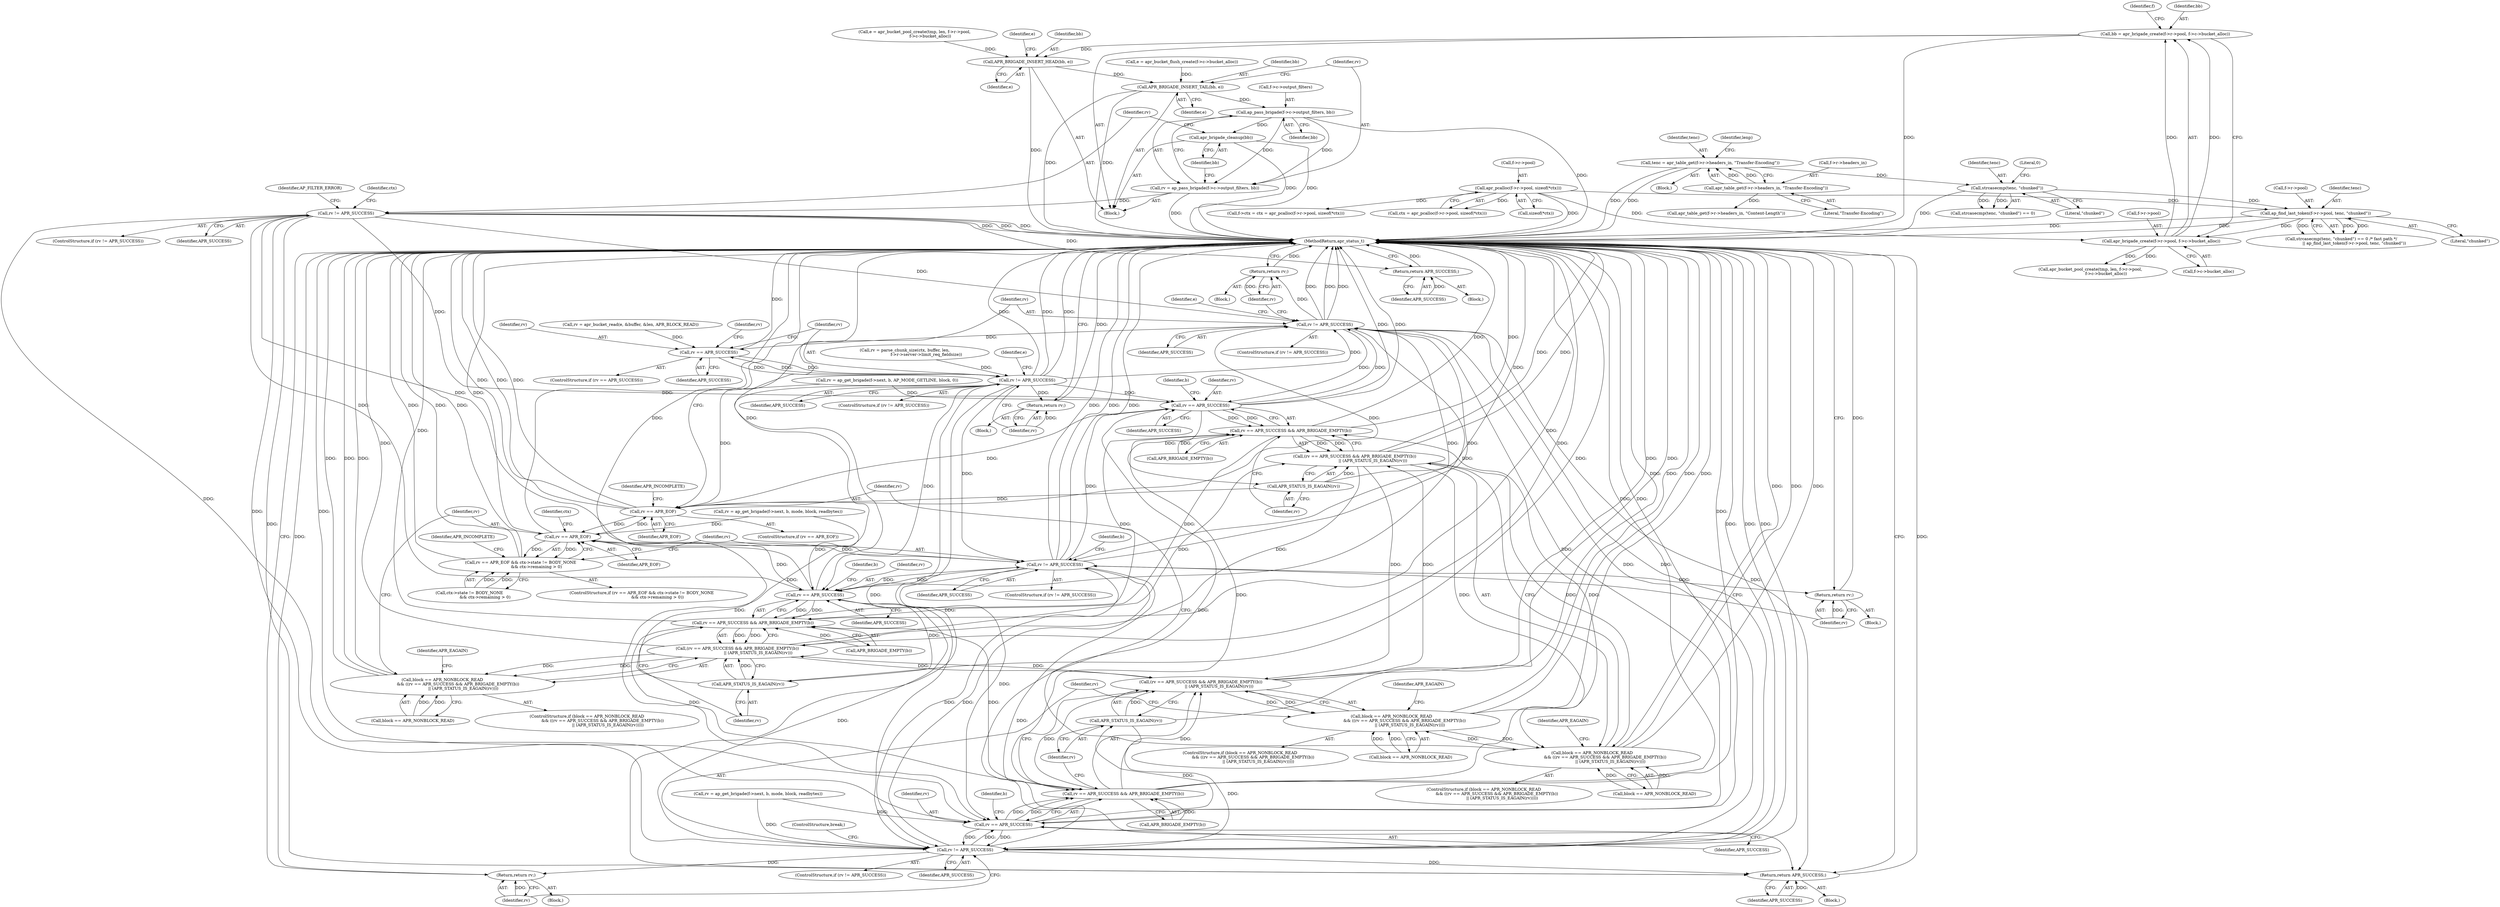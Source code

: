 digraph "0_httpd_e427c41257957b57036d5a549b260b6185d1dd73@API" {
"1000447" [label="(Call,bb = apr_brigade_create(f->r->pool, f->c->bucket_alloc))"];
"1000449" [label="(Call,apr_brigade_create(f->r->pool, f->c->bucket_alloc))"];
"1000253" [label="(Call,ap_find_last_token(f->r->pool, tenc, \"chunked\"))"];
"1000188" [label="(Call,apr_pcalloc(f->r->pool, sizeof(*ctx)))"];
"1000249" [label="(Call,strcasecmp(tenc, \"chunked\"))"];
"1000225" [label="(Call,tenc = apr_table_get(f->r->headers_in, \"Transfer-Encoding\"))"];
"1000227" [label="(Call,apr_table_get(f->r->headers_in, \"Transfer-Encoding\"))"];
"1000489" [label="(Call,APR_BRIGADE_INSERT_HEAD(bb, e))"];
"1000500" [label="(Call,APR_BRIGADE_INSERT_TAIL(bb, e))"];
"1000505" [label="(Call,ap_pass_brigade(f->c->output_filters, bb))"];
"1000503" [label="(Call,rv = ap_pass_brigade(f->c->output_filters, bb))"];
"1000515" [label="(Call,rv != APR_SUCCESS)"];
"1000537" [label="(Return,return APR_SUCCESS;)"];
"1000575" [label="(Call,rv == APR_SUCCESS)"];
"1000574" [label="(Call,rv == APR_SUCCESS && APR_BRIGADE_EMPTY(b))"];
"1000573" [label="(Call,(rv == APR_SUCCESS && APR_BRIGADE_EMPTY(b))\n                            || (APR_STATUS_IS_EAGAIN(rv)))"];
"1000569" [label="(Call,block == APR_NONBLOCK_READ\n                    && ((rv == APR_SUCCESS && APR_BRIGADE_EMPTY(b))\n                            || (APR_STATUS_IS_EAGAIN(rv))))"];
"1000879" [label="(Call,block == APR_NONBLOCK_READ\n                    && ((rv == APR_SUCCESS && APR_BRIGADE_EMPTY(b))\n                            || (APR_STATUS_IS_EAGAIN(rv))))"];
"1000719" [label="(Call,(rv == APR_SUCCESS && APR_BRIGADE_EMPTY(b))\n                                || (APR_STATUS_IS_EAGAIN(rv)))"];
"1000715" [label="(Call,block == APR_NONBLOCK_READ\n                        && ((rv == APR_SUCCESS && APR_BRIGADE_EMPTY(b))\n                                || (APR_STATUS_IS_EAGAIN(rv))))"];
"1000883" [label="(Call,(rv == APR_SUCCESS && APR_BRIGADE_EMPTY(b))\n                            || (APR_STATUS_IS_EAGAIN(rv)))"];
"1000720" [label="(Call,rv == APR_SUCCESS && APR_BRIGADE_EMPTY(b))"];
"1000884" [label="(Call,rv == APR_SUCCESS && APR_BRIGADE_EMPTY(b))"];
"1000580" [label="(Call,APR_STATUS_IS_EAGAIN(rv))"];
"1000586" [label="(Call,rv == APR_EOF)"];
"1000593" [label="(Call,rv != APR_SUCCESS)"];
"1000597" [label="(Return,return rv;)"];
"1000626" [label="(Call,rv == APR_SUCCESS)"];
"1000644" [label="(Call,rv != APR_SUCCESS)"];
"1000648" [label="(Return,return rv;)"];
"1000721" [label="(Call,rv == APR_SUCCESS)"];
"1000726" [label="(Call,APR_STATUS_IS_EAGAIN(rv))"];
"1000733" [label="(Call,rv == APR_EOF)"];
"1000732" [label="(Call,rv == APR_EOF && ctx->state != BODY_NONE\n                        && ctx->remaining > 0)"];
"1000751" [label="(Call,rv != APR_SUCCESS)"];
"1000755" [label="(Return,return rv;)"];
"1000885" [label="(Call,rv == APR_SUCCESS)"];
"1000890" [label="(Call,APR_STATUS_IS_EAGAIN(rv))"];
"1000896" [label="(Call,rv != APR_SUCCESS)"];
"1000900" [label="(Return,return rv;)"];
"1000908" [label="(Return,return APR_SUCCESS;)"];
"1000512" [label="(Call,apr_brigade_cleanup(bb))"];
"1000182" [label="(Call,f->ctx = ctx = apr_pcalloc(f->r->pool, sizeof(*ctx)))"];
"1000714" [label="(ControlStructure,if (block == APR_NONBLOCK_READ\n                        && ((rv == APR_SUCCESS && APR_BRIGADE_EMPTY(b))\n                                || (APR_STATUS_IS_EAGAIN(rv)))))"];
"1000646" [label="(Identifier,APR_SUCCESS)"];
"1000186" [label="(Call,ctx = apr_pcalloc(f->r->pool, sizeof(*ctx)))"];
"1000505" [label="(Call,ap_pass_brigade(f->c->output_filters, bb))"];
"1000591" [label="(Identifier,APR_INCOMPLETE)"];
"1000909" [label="(Identifier,APR_SUCCESS)"];
"1000726" [label="(Call,APR_STATUS_IS_EAGAIN(rv))"];
"1000511" [label="(Identifier,bb)"];
"1000724" [label="(Call,APR_BRIGADE_EMPTY(b))"];
"1000573" [label="(Call,(rv == APR_SUCCESS && APR_BRIGADE_EMPTY(b))\n                            || (APR_STATUS_IS_EAGAIN(rv)))"];
"1000732" [label="(Call,rv == APR_EOF && ctx->state != BODY_NONE\n                        && ctx->remaining > 0)"];
"1000592" [label="(ControlStructure,if (rv != APR_SUCCESS))"];
"1000753" [label="(Identifier,APR_SUCCESS)"];
"1000514" [label="(ControlStructure,if (rv != APR_SUCCESS))"];
"1000228" [label="(Call,f->r->headers_in)"];
"1000233" [label="(Literal,\"Transfer-Encoding\")"];
"1000587" [label="(Identifier,rv)"];
"1000578" [label="(Call,APR_BRIGADE_EMPTY(b))"];
"1000537" [label="(Return,return APR_SUCCESS;)"];
"1000179" [label="(Block,)"];
"1000585" [label="(ControlStructure,if (rv == APR_EOF))"];
"1000463" [label="(Identifier,f)"];
"1000132" [label="(Block,)"];
"1000647" [label="(Block,)"];
"1000447" [label="(Call,bb = apr_brigade_create(f->r->pool, f->c->bucket_alloc))"];
"1000887" [label="(Identifier,APR_SUCCESS)"];
"1000581" [label="(Identifier,rv)"];
"1000236" [label="(Call,apr_table_get(f->r->headers_in, \"Content-Length\"))"];
"1000227" [label="(Call,apr_table_get(f->r->headers_in, \"Transfer-Encoding\"))"];
"1000568" [label="(ControlStructure,if (block == APR_NONBLOCK_READ\n                    && ((rv == APR_SUCCESS && APR_BRIGADE_EMPTY(b))\n                            || (APR_STATUS_IS_EAGAIN(rv)))))"];
"1000512" [label="(Call,apr_brigade_cleanup(bb))"];
"1000755" [label="(Return,return rv;)"];
"1000734" [label="(Identifier,rv)"];
"1000503" [label="(Call,rv = ap_pass_brigade(f->c->output_filters, bb))"];
"1000758" [label="(Identifier,b)"];
"1000897" [label="(Identifier,rv)"];
"1000597" [label="(Return,return rv;)"];
"1000247" [label="(Call,strcasecmp(tenc, \"chunked\") == 0 /* fast path */\n                    || ap_find_last_token(f->r->pool, tenc, \"chunked\"))"];
"1000649" [label="(Identifier,rv)"];
"1000595" [label="(Identifier,APR_SUCCESS)"];
"1000593" [label="(Call,rv != APR_SUCCESS)"];
"1000252" [label="(Literal,0)"];
"1000513" [label="(Identifier,bb)"];
"1000890" [label="(Call,APR_STATUS_IS_EAGAIN(rv))"];
"1000248" [label="(Call,strcasecmp(tenc, \"chunked\") == 0)"];
"1000752" [label="(Identifier,rv)"];
"1000883" [label="(Call,(rv == APR_SUCCESS && APR_BRIGADE_EMPTY(b))\n                            || (APR_STATUS_IS_EAGAIN(rv)))"];
"1000443" [label="(Block,)"];
"1000189" [label="(Call,f->r->pool)"];
"1000251" [label="(Literal,\"chunked\")"];
"1000520" [label="(Identifier,AP_FILTER_ERROR)"];
"1000719" [label="(Call,(rv == APR_SUCCESS && APR_BRIGADE_EMPTY(b))\n                                || (APR_STATUS_IS_EAGAIN(rv)))"];
"1000596" [label="(Block,)"];
"1000626" [label="(Call,rv == APR_SUCCESS)"];
"1000575" [label="(Call,rv == APR_SUCCESS)"];
"1000492" [label="(Call,e = apr_bucket_flush_create(f->c->bucket_alloc))"];
"1000631" [label="(Identifier,rv)"];
"1000489" [label="(Call,APR_BRIGADE_INSERT_HEAD(bb, e))"];
"1000588" [label="(Identifier,APR_EOF)"];
"1000725" [label="(Identifier,b)"];
"1000226" [label="(Identifier,tenc)"];
"1000260" [label="(Literal,\"chunked\")"];
"1000644" [label="(Call,rv != APR_SUCCESS)"];
"1000910" [label="(MethodReturn,apr_status_t)"];
"1000558" [label="(Call,rv = ap_get_brigade(f->next, b, AP_MODE_GETLINE, block, 0))"];
"1000731" [label="(ControlStructure,if (rv == APR_EOF && ctx->state != BODY_NONE\n                        && ctx->remaining > 0))"];
"1000889" [label="(Identifier,b)"];
"1000523" [label="(Identifier,ctx)"];
"1000648" [label="(Return,return rv;)"];
"1000894" [label="(Identifier,APR_EAGAIN)"];
"1000250" [label="(Identifier,tenc)"];
"1000721" [label="(Call,rv == APR_SUCCESS)"];
"1000901" [label="(Identifier,rv)"];
"1000891" [label="(Identifier,rv)"];
"1000490" [label="(Identifier,bb)"];
"1000586" [label="(Call,rv == APR_EOF)"];
"1000491" [label="(Identifier,e)"];
"1000730" [label="(Identifier,APR_EAGAIN)"];
"1000749" [label="(Identifier,APR_INCOMPLETE)"];
"1000448" [label="(Identifier,bb)"];
"1000249" [label="(Call,strcasecmp(tenc, \"chunked\"))"];
"1000517" [label="(Identifier,APR_SUCCESS)"];
"1000600" [label="(Identifier,e)"];
"1000880" [label="(Call,block == APR_NONBLOCK_READ)"];
"1000733" [label="(Call,rv == APR_EOF)"];
"1000574" [label="(Call,rv == APR_SUCCESS && APR_BRIGADE_EMPTY(b))"];
"1000474" [label="(Call,e = apr_bucket_pool_create(tmp, len, f->r->pool,\n                        f->c->bucket_alloc))"];
"1000538" [label="(Identifier,APR_SUCCESS)"];
"1000902" [label="(ControlStructure,break;)"];
"1000449" [label="(Call,apr_brigade_create(f->r->pool, f->c->bucket_alloc))"];
"1000722" [label="(Identifier,rv)"];
"1000888" [label="(Call,APR_BRIGADE_EMPTY(b))"];
"1000885" [label="(Call,rv == APR_SUCCESS)"];
"1000476" [label="(Call,apr_bucket_pool_create(tmp, len, f->r->pool,\n                        f->c->bucket_alloc))"];
"1000253" [label="(Call,ap_find_last_token(f->r->pool, tenc, \"chunked\"))"];
"1000896" [label="(Call,rv != APR_SUCCESS)"];
"1000525" [label="(Block,)"];
"1000704" [label="(Call,rv = ap_get_brigade(f->next, b, mode, block, readbytes))"];
"1000516" [label="(Identifier,rv)"];
"1000908" [label="(Return,return APR_SUCCESS;)"];
"1000715" [label="(Call,block == APR_NONBLOCK_READ\n                        && ((rv == APR_SUCCESS && APR_BRIGADE_EMPTY(b))\n                                || (APR_STATUS_IS_EAGAIN(rv))))"];
"1000259" [label="(Identifier,tenc)"];
"1000886" [label="(Identifier,rv)"];
"1000579" [label="(Identifier,b)"];
"1000756" [label="(Identifier,rv)"];
"1000515" [label="(Call,rv != APR_SUCCESS)"];
"1000569" [label="(Call,block == APR_NONBLOCK_READ\n                    && ((rv == APR_SUCCESS && APR_BRIGADE_EMPTY(b))\n                            || (APR_STATUS_IS_EAGAIN(rv))))"];
"1000254" [label="(Call,f->r->pool)"];
"1000188" [label="(Call,apr_pcalloc(f->r->pool, sizeof(*ctx)))"];
"1000750" [label="(ControlStructure,if (rv != APR_SUCCESS))"];
"1000500" [label="(Call,APR_BRIGADE_INSERT_TAIL(bb, e))"];
"1000570" [label="(Call,block == APR_NONBLOCK_READ)"];
"1000739" [label="(Identifier,ctx)"];
"1000643" [label="(ControlStructure,if (rv != APR_SUCCESS))"];
"1000577" [label="(Identifier,APR_SUCCESS)"];
"1000576" [label="(Identifier,rv)"];
"1000584" [label="(Identifier,APR_EAGAIN)"];
"1000194" [label="(Call,sizeof(*ctx))"];
"1000627" [label="(Identifier,rv)"];
"1000900" [label="(Return,return rv;)"];
"1000628" [label="(Identifier,APR_SUCCESS)"];
"1000868" [label="(Call,rv = ap_get_brigade(f->next, b, mode, block, readbytes))"];
"1000225" [label="(Call,tenc = apr_table_get(f->r->headers_in, \"Transfer-Encoding\"))"];
"1000727" [label="(Identifier,rv)"];
"1000502" [label="(Identifier,e)"];
"1000504" [label="(Identifier,rv)"];
"1000751" [label="(Call,rv != APR_SUCCESS)"];
"1000884" [label="(Call,rv == APR_SUCCESS && APR_BRIGADE_EMPTY(b))"];
"1000898" [label="(Identifier,APR_SUCCESS)"];
"1000716" [label="(Call,block == APR_NONBLOCK_READ)"];
"1000616" [label="(Call,rv = apr_bucket_read(e, &buffer, &len, APR_BLOCK_READ))"];
"1000735" [label="(Identifier,APR_EOF)"];
"1000754" [label="(Block,)"];
"1000879" [label="(Call,block == APR_NONBLOCK_READ\n                    && ((rv == APR_SUCCESS && APR_BRIGADE_EMPTY(b))\n                            || (APR_STATUS_IS_EAGAIN(rv))))"];
"1000501" [label="(Identifier,bb)"];
"1000878" [label="(ControlStructure,if (block == APR_NONBLOCK_READ\n                    && ((rv == APR_SUCCESS && APR_BRIGADE_EMPTY(b))\n                            || (APR_STATUS_IS_EAGAIN(rv)))))"];
"1000895" [label="(ControlStructure,if (rv != APR_SUCCESS))"];
"1000506" [label="(Call,f->c->output_filters)"];
"1000630" [label="(Call,rv = parse_chunk_size(ctx, buffer, len,\n                                 f->r->server->limit_req_fieldsize))"];
"1000235" [label="(Identifier,lenp)"];
"1000580" [label="(Call,APR_STATUS_IS_EAGAIN(rv))"];
"1000723" [label="(Identifier,APR_SUCCESS)"];
"1000493" [label="(Identifier,e)"];
"1000645" [label="(Identifier,rv)"];
"1000450" [label="(Call,f->r->pool)"];
"1000625" [label="(ControlStructure,if (rv == APR_SUCCESS))"];
"1000598" [label="(Identifier,rv)"];
"1000455" [label="(Call,f->c->bucket_alloc)"];
"1000651" [label="(Identifier,e)"];
"1000736" [label="(Call,ctx->state != BODY_NONE\n                        && ctx->remaining > 0)"];
"1000899" [label="(Block,)"];
"1000720" [label="(Call,rv == APR_SUCCESS && APR_BRIGADE_EMPTY(b))"];
"1000594" [label="(Identifier,rv)"];
"1000447" -> "1000443"  [label="AST: "];
"1000447" -> "1000449"  [label="CFG: "];
"1000448" -> "1000447"  [label="AST: "];
"1000449" -> "1000447"  [label="AST: "];
"1000463" -> "1000447"  [label="CFG: "];
"1000447" -> "1000910"  [label="DDG: "];
"1000449" -> "1000447"  [label="DDG: "];
"1000449" -> "1000447"  [label="DDG: "];
"1000447" -> "1000489"  [label="DDG: "];
"1000449" -> "1000455"  [label="CFG: "];
"1000450" -> "1000449"  [label="AST: "];
"1000455" -> "1000449"  [label="AST: "];
"1000253" -> "1000449"  [label="DDG: "];
"1000188" -> "1000449"  [label="DDG: "];
"1000449" -> "1000476"  [label="DDG: "];
"1000449" -> "1000476"  [label="DDG: "];
"1000253" -> "1000247"  [label="AST: "];
"1000253" -> "1000260"  [label="CFG: "];
"1000254" -> "1000253"  [label="AST: "];
"1000259" -> "1000253"  [label="AST: "];
"1000260" -> "1000253"  [label="AST: "];
"1000247" -> "1000253"  [label="CFG: "];
"1000253" -> "1000910"  [label="DDG: "];
"1000253" -> "1000910"  [label="DDG: "];
"1000253" -> "1000247"  [label="DDG: "];
"1000253" -> "1000247"  [label="DDG: "];
"1000253" -> "1000247"  [label="DDG: "];
"1000188" -> "1000253"  [label="DDG: "];
"1000249" -> "1000253"  [label="DDG: "];
"1000188" -> "1000186"  [label="AST: "];
"1000188" -> "1000194"  [label="CFG: "];
"1000189" -> "1000188"  [label="AST: "];
"1000194" -> "1000188"  [label="AST: "];
"1000186" -> "1000188"  [label="CFG: "];
"1000188" -> "1000910"  [label="DDG: "];
"1000188" -> "1000182"  [label="DDG: "];
"1000188" -> "1000186"  [label="DDG: "];
"1000249" -> "1000248"  [label="AST: "];
"1000249" -> "1000251"  [label="CFG: "];
"1000250" -> "1000249"  [label="AST: "];
"1000251" -> "1000249"  [label="AST: "];
"1000252" -> "1000249"  [label="CFG: "];
"1000249" -> "1000910"  [label="DDG: "];
"1000249" -> "1000248"  [label="DDG: "];
"1000249" -> "1000248"  [label="DDG: "];
"1000225" -> "1000249"  [label="DDG: "];
"1000225" -> "1000179"  [label="AST: "];
"1000225" -> "1000227"  [label="CFG: "];
"1000226" -> "1000225"  [label="AST: "];
"1000227" -> "1000225"  [label="AST: "];
"1000235" -> "1000225"  [label="CFG: "];
"1000225" -> "1000910"  [label="DDG: "];
"1000225" -> "1000910"  [label="DDG: "];
"1000227" -> "1000225"  [label="DDG: "];
"1000227" -> "1000225"  [label="DDG: "];
"1000227" -> "1000233"  [label="CFG: "];
"1000228" -> "1000227"  [label="AST: "];
"1000233" -> "1000227"  [label="AST: "];
"1000227" -> "1000236"  [label="DDG: "];
"1000489" -> "1000443"  [label="AST: "];
"1000489" -> "1000491"  [label="CFG: "];
"1000490" -> "1000489"  [label="AST: "];
"1000491" -> "1000489"  [label="AST: "];
"1000493" -> "1000489"  [label="CFG: "];
"1000489" -> "1000910"  [label="DDG: "];
"1000474" -> "1000489"  [label="DDG: "];
"1000489" -> "1000500"  [label="DDG: "];
"1000500" -> "1000443"  [label="AST: "];
"1000500" -> "1000502"  [label="CFG: "];
"1000501" -> "1000500"  [label="AST: "];
"1000502" -> "1000500"  [label="AST: "];
"1000504" -> "1000500"  [label="CFG: "];
"1000500" -> "1000910"  [label="DDG: "];
"1000500" -> "1000910"  [label="DDG: "];
"1000492" -> "1000500"  [label="DDG: "];
"1000500" -> "1000505"  [label="DDG: "];
"1000505" -> "1000503"  [label="AST: "];
"1000505" -> "1000511"  [label="CFG: "];
"1000506" -> "1000505"  [label="AST: "];
"1000511" -> "1000505"  [label="AST: "];
"1000503" -> "1000505"  [label="CFG: "];
"1000505" -> "1000910"  [label="DDG: "];
"1000505" -> "1000503"  [label="DDG: "];
"1000505" -> "1000503"  [label="DDG: "];
"1000505" -> "1000512"  [label="DDG: "];
"1000503" -> "1000443"  [label="AST: "];
"1000504" -> "1000503"  [label="AST: "];
"1000513" -> "1000503"  [label="CFG: "];
"1000503" -> "1000910"  [label="DDG: "];
"1000503" -> "1000515"  [label="DDG: "];
"1000515" -> "1000514"  [label="AST: "];
"1000515" -> "1000517"  [label="CFG: "];
"1000516" -> "1000515"  [label="AST: "];
"1000517" -> "1000515"  [label="AST: "];
"1000520" -> "1000515"  [label="CFG: "];
"1000523" -> "1000515"  [label="CFG: "];
"1000515" -> "1000910"  [label="DDG: "];
"1000515" -> "1000910"  [label="DDG: "];
"1000515" -> "1000910"  [label="DDG: "];
"1000515" -> "1000537"  [label="DDG: "];
"1000515" -> "1000575"  [label="DDG: "];
"1000515" -> "1000593"  [label="DDG: "];
"1000515" -> "1000721"  [label="DDG: "];
"1000515" -> "1000751"  [label="DDG: "];
"1000515" -> "1000885"  [label="DDG: "];
"1000515" -> "1000896"  [label="DDG: "];
"1000515" -> "1000908"  [label="DDG: "];
"1000537" -> "1000525"  [label="AST: "];
"1000537" -> "1000538"  [label="CFG: "];
"1000538" -> "1000537"  [label="AST: "];
"1000910" -> "1000537"  [label="CFG: "];
"1000537" -> "1000910"  [label="DDG: "];
"1000538" -> "1000537"  [label="DDG: "];
"1000575" -> "1000574"  [label="AST: "];
"1000575" -> "1000577"  [label="CFG: "];
"1000576" -> "1000575"  [label="AST: "];
"1000577" -> "1000575"  [label="AST: "];
"1000579" -> "1000575"  [label="CFG: "];
"1000574" -> "1000575"  [label="CFG: "];
"1000575" -> "1000910"  [label="DDG: "];
"1000575" -> "1000910"  [label="DDG: "];
"1000575" -> "1000574"  [label="DDG: "];
"1000575" -> "1000574"  [label="DDG: "];
"1000558" -> "1000575"  [label="DDG: "];
"1000644" -> "1000575"  [label="DDG: "];
"1000593" -> "1000575"  [label="DDG: "];
"1000751" -> "1000575"  [label="DDG: "];
"1000896" -> "1000575"  [label="DDG: "];
"1000575" -> "1000580"  [label="DDG: "];
"1000575" -> "1000586"  [label="DDG: "];
"1000575" -> "1000593"  [label="DDG: "];
"1000574" -> "1000573"  [label="AST: "];
"1000574" -> "1000578"  [label="CFG: "];
"1000578" -> "1000574"  [label="AST: "];
"1000581" -> "1000574"  [label="CFG: "];
"1000573" -> "1000574"  [label="CFG: "];
"1000574" -> "1000910"  [label="DDG: "];
"1000574" -> "1000910"  [label="DDG: "];
"1000574" -> "1000573"  [label="DDG: "];
"1000574" -> "1000573"  [label="DDG: "];
"1000720" -> "1000574"  [label="DDG: "];
"1000884" -> "1000574"  [label="DDG: "];
"1000578" -> "1000574"  [label="DDG: "];
"1000574" -> "1000720"  [label="DDG: "];
"1000574" -> "1000884"  [label="DDG: "];
"1000573" -> "1000569"  [label="AST: "];
"1000573" -> "1000580"  [label="CFG: "];
"1000580" -> "1000573"  [label="AST: "];
"1000569" -> "1000573"  [label="CFG: "];
"1000573" -> "1000910"  [label="DDG: "];
"1000573" -> "1000910"  [label="DDG: "];
"1000573" -> "1000569"  [label="DDG: "];
"1000573" -> "1000569"  [label="DDG: "];
"1000580" -> "1000573"  [label="DDG: "];
"1000883" -> "1000573"  [label="DDG: "];
"1000719" -> "1000573"  [label="DDG: "];
"1000573" -> "1000719"  [label="DDG: "];
"1000573" -> "1000883"  [label="DDG: "];
"1000569" -> "1000568"  [label="AST: "];
"1000569" -> "1000570"  [label="CFG: "];
"1000570" -> "1000569"  [label="AST: "];
"1000584" -> "1000569"  [label="CFG: "];
"1000587" -> "1000569"  [label="CFG: "];
"1000569" -> "1000910"  [label="DDG: "];
"1000569" -> "1000910"  [label="DDG: "];
"1000569" -> "1000910"  [label="DDG: "];
"1000570" -> "1000569"  [label="DDG: "];
"1000570" -> "1000569"  [label="DDG: "];
"1000879" -> "1000569"  [label="DDG: "];
"1000569" -> "1000879"  [label="DDG: "];
"1000879" -> "1000878"  [label="AST: "];
"1000879" -> "1000880"  [label="CFG: "];
"1000879" -> "1000883"  [label="CFG: "];
"1000880" -> "1000879"  [label="AST: "];
"1000883" -> "1000879"  [label="AST: "];
"1000894" -> "1000879"  [label="CFG: "];
"1000897" -> "1000879"  [label="CFG: "];
"1000879" -> "1000910"  [label="DDG: "];
"1000879" -> "1000910"  [label="DDG: "];
"1000879" -> "1000910"  [label="DDG: "];
"1000880" -> "1000879"  [label="DDG: "];
"1000880" -> "1000879"  [label="DDG: "];
"1000883" -> "1000879"  [label="DDG: "];
"1000883" -> "1000879"  [label="DDG: "];
"1000719" -> "1000715"  [label="AST: "];
"1000719" -> "1000720"  [label="CFG: "];
"1000719" -> "1000726"  [label="CFG: "];
"1000720" -> "1000719"  [label="AST: "];
"1000726" -> "1000719"  [label="AST: "];
"1000715" -> "1000719"  [label="CFG: "];
"1000719" -> "1000910"  [label="DDG: "];
"1000719" -> "1000910"  [label="DDG: "];
"1000719" -> "1000715"  [label="DDG: "];
"1000719" -> "1000715"  [label="DDG: "];
"1000720" -> "1000719"  [label="DDG: "];
"1000720" -> "1000719"  [label="DDG: "];
"1000726" -> "1000719"  [label="DDG: "];
"1000883" -> "1000719"  [label="DDG: "];
"1000719" -> "1000883"  [label="DDG: "];
"1000715" -> "1000714"  [label="AST: "];
"1000715" -> "1000716"  [label="CFG: "];
"1000716" -> "1000715"  [label="AST: "];
"1000730" -> "1000715"  [label="CFG: "];
"1000734" -> "1000715"  [label="CFG: "];
"1000715" -> "1000910"  [label="DDG: "];
"1000715" -> "1000910"  [label="DDG: "];
"1000715" -> "1000910"  [label="DDG: "];
"1000716" -> "1000715"  [label="DDG: "];
"1000716" -> "1000715"  [label="DDG: "];
"1000883" -> "1000884"  [label="CFG: "];
"1000883" -> "1000890"  [label="CFG: "];
"1000884" -> "1000883"  [label="AST: "];
"1000890" -> "1000883"  [label="AST: "];
"1000883" -> "1000910"  [label="DDG: "];
"1000883" -> "1000910"  [label="DDG: "];
"1000884" -> "1000883"  [label="DDG: "];
"1000884" -> "1000883"  [label="DDG: "];
"1000890" -> "1000883"  [label="DDG: "];
"1000720" -> "1000721"  [label="CFG: "];
"1000720" -> "1000724"  [label="CFG: "];
"1000721" -> "1000720"  [label="AST: "];
"1000724" -> "1000720"  [label="AST: "];
"1000727" -> "1000720"  [label="CFG: "];
"1000720" -> "1000910"  [label="DDG: "];
"1000720" -> "1000910"  [label="DDG: "];
"1000721" -> "1000720"  [label="DDG: "];
"1000721" -> "1000720"  [label="DDG: "];
"1000884" -> "1000720"  [label="DDG: "];
"1000724" -> "1000720"  [label="DDG: "];
"1000720" -> "1000884"  [label="DDG: "];
"1000884" -> "1000885"  [label="CFG: "];
"1000884" -> "1000888"  [label="CFG: "];
"1000885" -> "1000884"  [label="AST: "];
"1000888" -> "1000884"  [label="AST: "];
"1000891" -> "1000884"  [label="CFG: "];
"1000884" -> "1000910"  [label="DDG: "];
"1000884" -> "1000910"  [label="DDG: "];
"1000885" -> "1000884"  [label="DDG: "];
"1000885" -> "1000884"  [label="DDG: "];
"1000888" -> "1000884"  [label="DDG: "];
"1000580" -> "1000581"  [label="CFG: "];
"1000581" -> "1000580"  [label="AST: "];
"1000580" -> "1000910"  [label="DDG: "];
"1000580" -> "1000586"  [label="DDG: "];
"1000586" -> "1000585"  [label="AST: "];
"1000586" -> "1000588"  [label="CFG: "];
"1000587" -> "1000586"  [label="AST: "];
"1000588" -> "1000586"  [label="AST: "];
"1000591" -> "1000586"  [label="CFG: "];
"1000594" -> "1000586"  [label="CFG: "];
"1000586" -> "1000910"  [label="DDG: "];
"1000586" -> "1000910"  [label="DDG: "];
"1000586" -> "1000910"  [label="DDG: "];
"1000558" -> "1000586"  [label="DDG: "];
"1000733" -> "1000586"  [label="DDG: "];
"1000586" -> "1000593"  [label="DDG: "];
"1000586" -> "1000733"  [label="DDG: "];
"1000593" -> "1000592"  [label="AST: "];
"1000593" -> "1000595"  [label="CFG: "];
"1000594" -> "1000593"  [label="AST: "];
"1000595" -> "1000593"  [label="AST: "];
"1000598" -> "1000593"  [label="CFG: "];
"1000600" -> "1000593"  [label="CFG: "];
"1000593" -> "1000910"  [label="DDG: "];
"1000593" -> "1000910"  [label="DDG: "];
"1000593" -> "1000910"  [label="DDG: "];
"1000644" -> "1000593"  [label="DDG: "];
"1000751" -> "1000593"  [label="DDG: "];
"1000896" -> "1000593"  [label="DDG: "];
"1000593" -> "1000597"  [label="DDG: "];
"1000593" -> "1000626"  [label="DDG: "];
"1000593" -> "1000721"  [label="DDG: "];
"1000593" -> "1000751"  [label="DDG: "];
"1000593" -> "1000885"  [label="DDG: "];
"1000593" -> "1000896"  [label="DDG: "];
"1000593" -> "1000908"  [label="DDG: "];
"1000597" -> "1000596"  [label="AST: "];
"1000597" -> "1000598"  [label="CFG: "];
"1000598" -> "1000597"  [label="AST: "];
"1000910" -> "1000597"  [label="CFG: "];
"1000597" -> "1000910"  [label="DDG: "];
"1000598" -> "1000597"  [label="DDG: "];
"1000626" -> "1000625"  [label="AST: "];
"1000626" -> "1000628"  [label="CFG: "];
"1000627" -> "1000626"  [label="AST: "];
"1000628" -> "1000626"  [label="AST: "];
"1000631" -> "1000626"  [label="CFG: "];
"1000645" -> "1000626"  [label="CFG: "];
"1000626" -> "1000910"  [label="DDG: "];
"1000616" -> "1000626"  [label="DDG: "];
"1000644" -> "1000626"  [label="DDG: "];
"1000626" -> "1000644"  [label="DDG: "];
"1000626" -> "1000644"  [label="DDG: "];
"1000644" -> "1000643"  [label="AST: "];
"1000644" -> "1000646"  [label="CFG: "];
"1000645" -> "1000644"  [label="AST: "];
"1000646" -> "1000644"  [label="AST: "];
"1000649" -> "1000644"  [label="CFG: "];
"1000651" -> "1000644"  [label="CFG: "];
"1000644" -> "1000910"  [label="DDG: "];
"1000644" -> "1000910"  [label="DDG: "];
"1000644" -> "1000910"  [label="DDG: "];
"1000630" -> "1000644"  [label="DDG: "];
"1000644" -> "1000648"  [label="DDG: "];
"1000644" -> "1000721"  [label="DDG: "];
"1000644" -> "1000751"  [label="DDG: "];
"1000644" -> "1000885"  [label="DDG: "];
"1000644" -> "1000896"  [label="DDG: "];
"1000644" -> "1000908"  [label="DDG: "];
"1000648" -> "1000647"  [label="AST: "];
"1000648" -> "1000649"  [label="CFG: "];
"1000649" -> "1000648"  [label="AST: "];
"1000910" -> "1000648"  [label="CFG: "];
"1000648" -> "1000910"  [label="DDG: "];
"1000649" -> "1000648"  [label="DDG: "];
"1000721" -> "1000723"  [label="CFG: "];
"1000722" -> "1000721"  [label="AST: "];
"1000723" -> "1000721"  [label="AST: "];
"1000725" -> "1000721"  [label="CFG: "];
"1000721" -> "1000910"  [label="DDG: "];
"1000721" -> "1000910"  [label="DDG: "];
"1000704" -> "1000721"  [label="DDG: "];
"1000751" -> "1000721"  [label="DDG: "];
"1000896" -> "1000721"  [label="DDG: "];
"1000721" -> "1000726"  [label="DDG: "];
"1000721" -> "1000733"  [label="DDG: "];
"1000721" -> "1000751"  [label="DDG: "];
"1000726" -> "1000727"  [label="CFG: "];
"1000727" -> "1000726"  [label="AST: "];
"1000726" -> "1000910"  [label="DDG: "];
"1000726" -> "1000733"  [label="DDG: "];
"1000733" -> "1000732"  [label="AST: "];
"1000733" -> "1000735"  [label="CFG: "];
"1000734" -> "1000733"  [label="AST: "];
"1000735" -> "1000733"  [label="AST: "];
"1000739" -> "1000733"  [label="CFG: "];
"1000732" -> "1000733"  [label="CFG: "];
"1000733" -> "1000910"  [label="DDG: "];
"1000733" -> "1000910"  [label="DDG: "];
"1000733" -> "1000732"  [label="DDG: "];
"1000733" -> "1000732"  [label="DDG: "];
"1000704" -> "1000733"  [label="DDG: "];
"1000733" -> "1000751"  [label="DDG: "];
"1000732" -> "1000731"  [label="AST: "];
"1000732" -> "1000736"  [label="CFG: "];
"1000736" -> "1000732"  [label="AST: "];
"1000749" -> "1000732"  [label="CFG: "];
"1000752" -> "1000732"  [label="CFG: "];
"1000732" -> "1000910"  [label="DDG: "];
"1000732" -> "1000910"  [label="DDG: "];
"1000732" -> "1000910"  [label="DDG: "];
"1000736" -> "1000732"  [label="DDG: "];
"1000736" -> "1000732"  [label="DDG: "];
"1000751" -> "1000750"  [label="AST: "];
"1000751" -> "1000753"  [label="CFG: "];
"1000752" -> "1000751"  [label="AST: "];
"1000753" -> "1000751"  [label="AST: "];
"1000756" -> "1000751"  [label="CFG: "];
"1000758" -> "1000751"  [label="CFG: "];
"1000751" -> "1000910"  [label="DDG: "];
"1000751" -> "1000910"  [label="DDG: "];
"1000751" -> "1000910"  [label="DDG: "];
"1000896" -> "1000751"  [label="DDG: "];
"1000751" -> "1000755"  [label="DDG: "];
"1000751" -> "1000885"  [label="DDG: "];
"1000751" -> "1000896"  [label="DDG: "];
"1000751" -> "1000908"  [label="DDG: "];
"1000755" -> "1000754"  [label="AST: "];
"1000755" -> "1000756"  [label="CFG: "];
"1000756" -> "1000755"  [label="AST: "];
"1000910" -> "1000755"  [label="CFG: "];
"1000755" -> "1000910"  [label="DDG: "];
"1000756" -> "1000755"  [label="DDG: "];
"1000885" -> "1000887"  [label="CFG: "];
"1000886" -> "1000885"  [label="AST: "];
"1000887" -> "1000885"  [label="AST: "];
"1000889" -> "1000885"  [label="CFG: "];
"1000885" -> "1000910"  [label="DDG: "];
"1000885" -> "1000910"  [label="DDG: "];
"1000868" -> "1000885"  [label="DDG: "];
"1000896" -> "1000885"  [label="DDG: "];
"1000885" -> "1000890"  [label="DDG: "];
"1000885" -> "1000896"  [label="DDG: "];
"1000885" -> "1000896"  [label="DDG: "];
"1000890" -> "1000891"  [label="CFG: "];
"1000891" -> "1000890"  [label="AST: "];
"1000890" -> "1000910"  [label="DDG: "];
"1000890" -> "1000896"  [label="DDG: "];
"1000896" -> "1000895"  [label="AST: "];
"1000896" -> "1000898"  [label="CFG: "];
"1000897" -> "1000896"  [label="AST: "];
"1000898" -> "1000896"  [label="AST: "];
"1000901" -> "1000896"  [label="CFG: "];
"1000902" -> "1000896"  [label="CFG: "];
"1000896" -> "1000910"  [label="DDG: "];
"1000896" -> "1000910"  [label="DDG: "];
"1000896" -> "1000910"  [label="DDG: "];
"1000868" -> "1000896"  [label="DDG: "];
"1000896" -> "1000900"  [label="DDG: "];
"1000896" -> "1000908"  [label="DDG: "];
"1000900" -> "1000899"  [label="AST: "];
"1000900" -> "1000901"  [label="CFG: "];
"1000901" -> "1000900"  [label="AST: "];
"1000910" -> "1000900"  [label="CFG: "];
"1000900" -> "1000910"  [label="DDG: "];
"1000901" -> "1000900"  [label="DDG: "];
"1000908" -> "1000132"  [label="AST: "];
"1000908" -> "1000909"  [label="CFG: "];
"1000909" -> "1000908"  [label="AST: "];
"1000910" -> "1000908"  [label="CFG: "];
"1000908" -> "1000910"  [label="DDG: "];
"1000909" -> "1000908"  [label="DDG: "];
"1000512" -> "1000443"  [label="AST: "];
"1000512" -> "1000513"  [label="CFG: "];
"1000513" -> "1000512"  [label="AST: "];
"1000516" -> "1000512"  [label="CFG: "];
"1000512" -> "1000910"  [label="DDG: "];
"1000512" -> "1000910"  [label="DDG: "];
}
